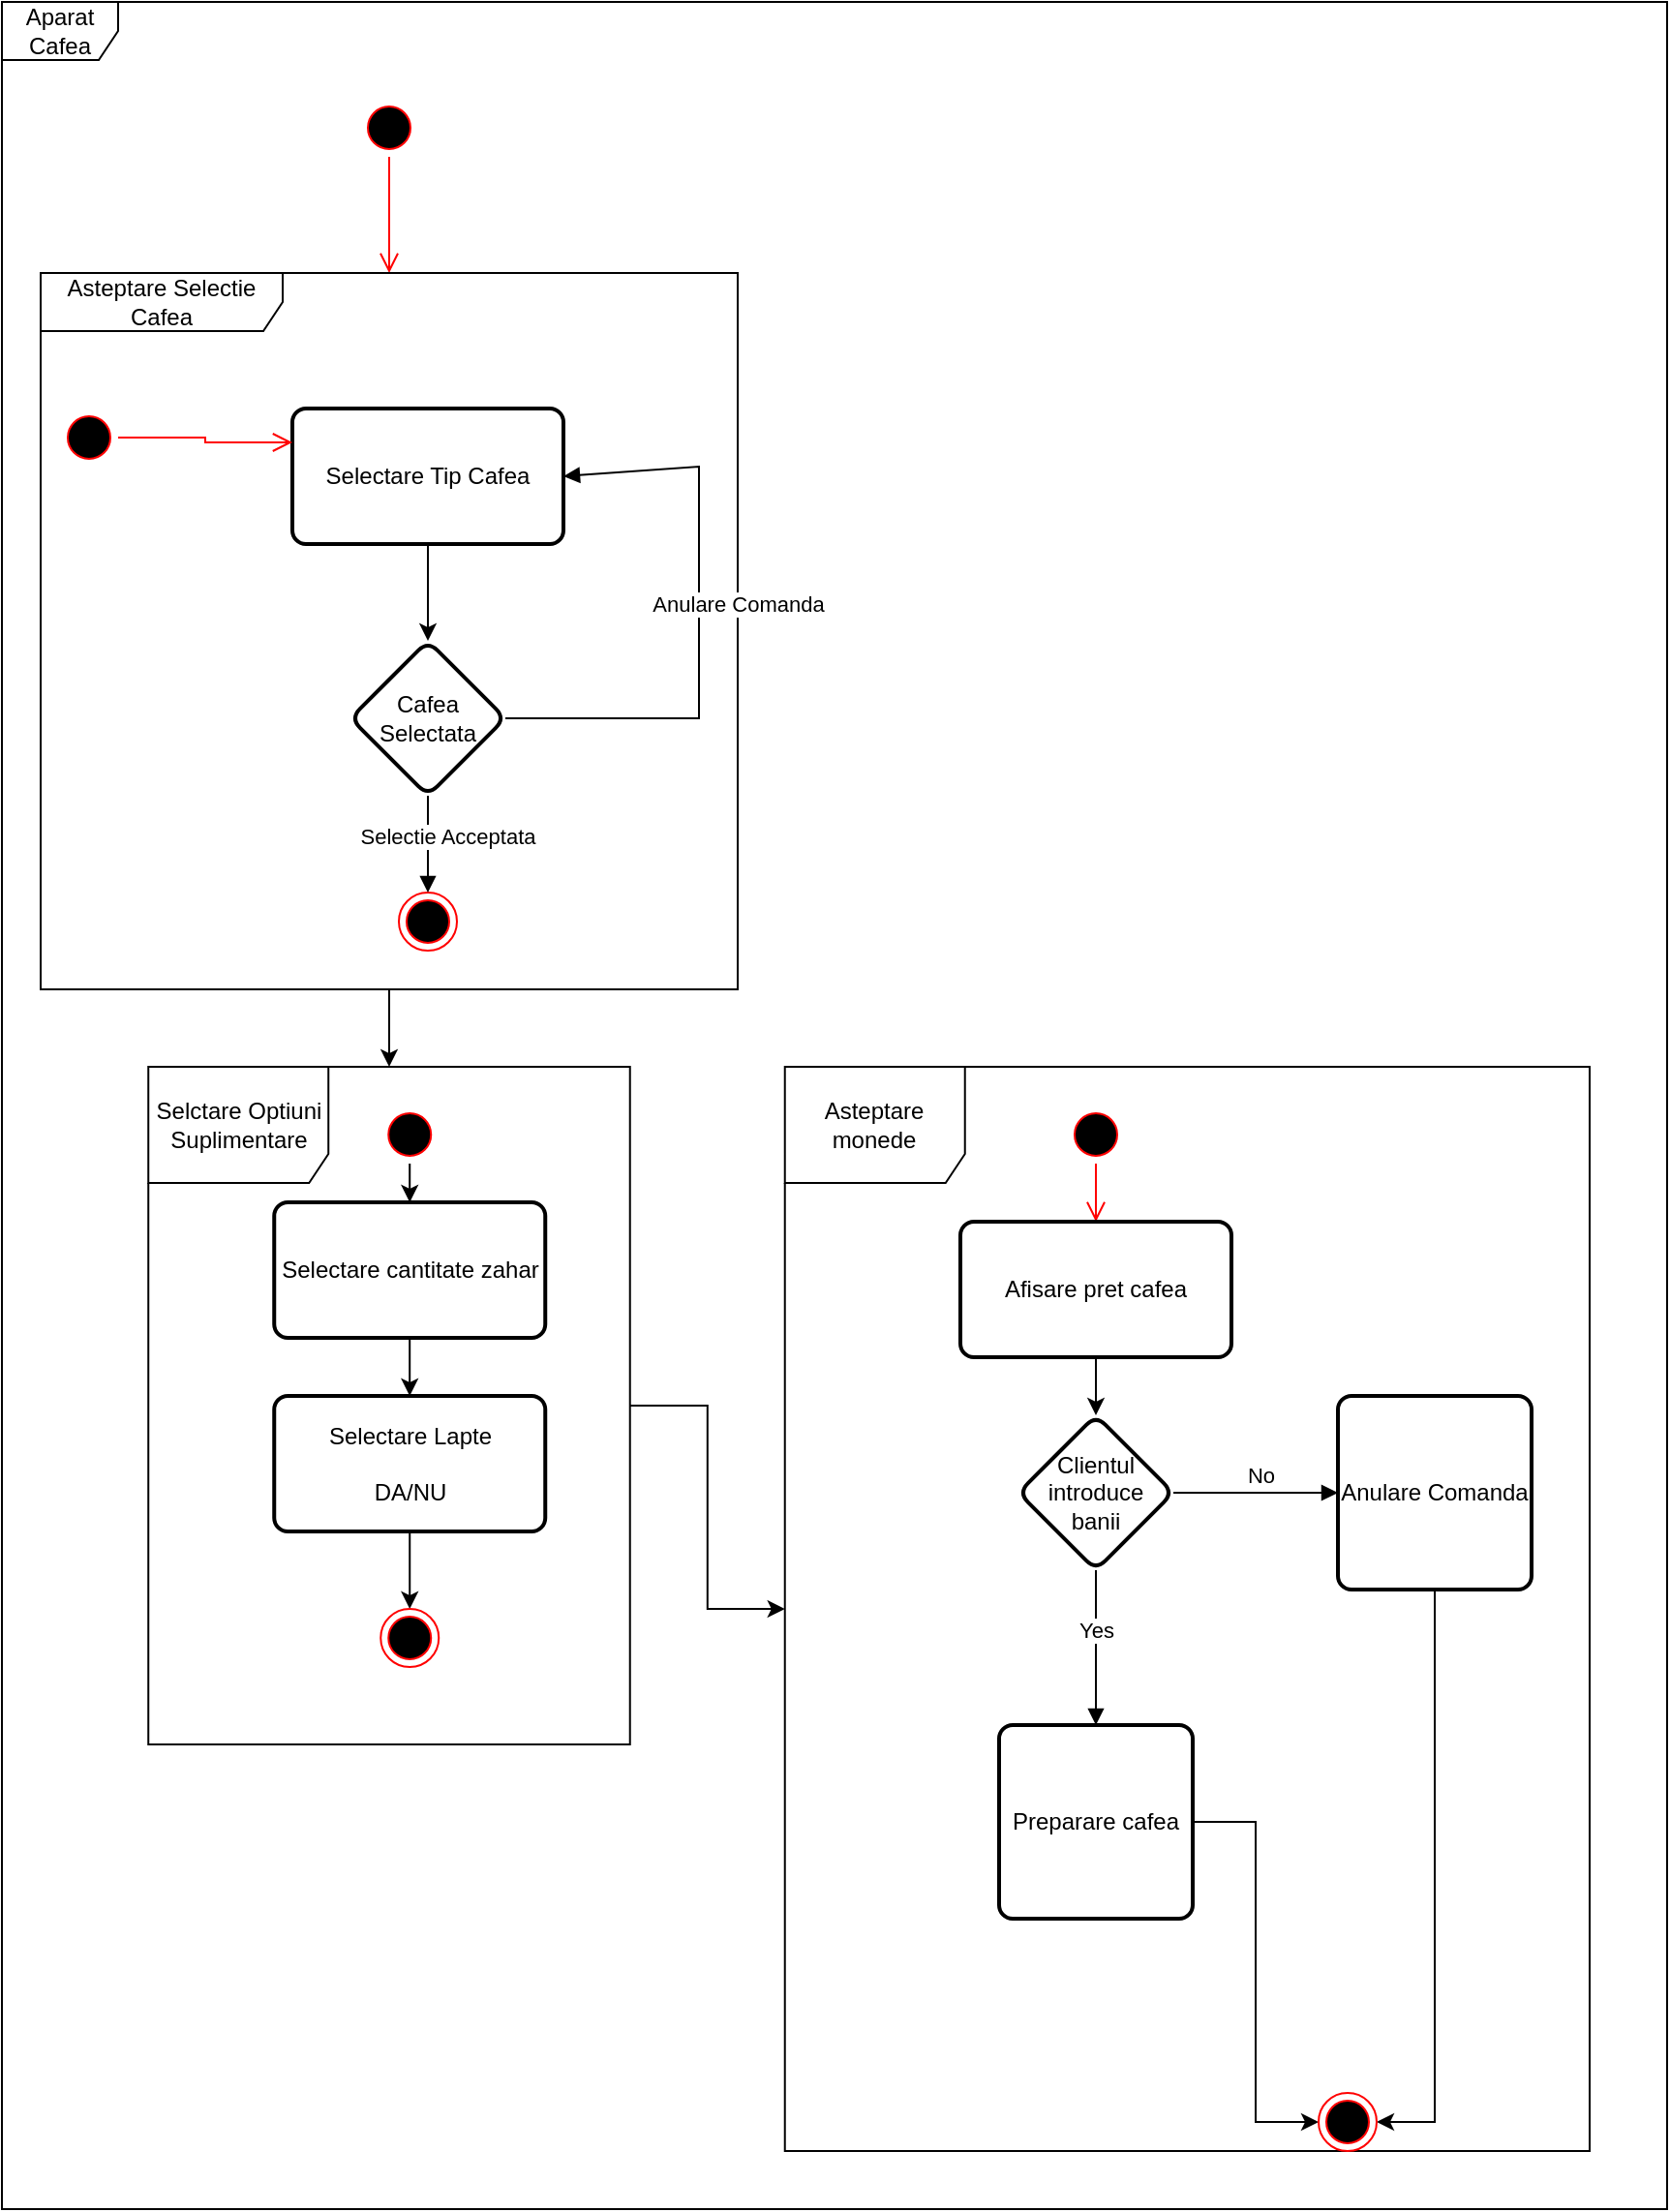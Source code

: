 <mxfile version="17.4.3" type="github">
  <diagram id="aMV6ZaO-u6llb11fVrh8" name="Page-1">
    <mxGraphModel dx="1853" dy="985" grid="1" gridSize="10" guides="1" tooltips="1" connect="1" arrows="1" fold="1" page="1" pageScale="1" pageWidth="850" pageHeight="1100" math="0" shadow="0">
      <root>
        <mxCell id="0" />
        <mxCell id="1" parent="0" />
        <mxCell id="3dhQU3cEc3T1mFe6f6_r-49" value="Aparat Cafea" style="shape=umlFrame;whiteSpace=wrap;html=1;" vertex="1" parent="1">
          <mxGeometry x="-70" y="230" width="860" height="1140" as="geometry" />
        </mxCell>
        <mxCell id="3dhQU3cEc3T1mFe6f6_r-1" value="" style="ellipse;html=1;shape=startState;fillColor=#000000;strokeColor=#ff0000;" vertex="1" parent="1">
          <mxGeometry x="115" y="280" width="30" height="30" as="geometry" />
        </mxCell>
        <mxCell id="3dhQU3cEc3T1mFe6f6_r-2" value="" style="edgeStyle=orthogonalEdgeStyle;html=1;verticalAlign=bottom;endArrow=open;endSize=8;strokeColor=#ff0000;rounded=0;" edge="1" source="3dhQU3cEc3T1mFe6f6_r-1" parent="1" target="3dhQU3cEc3T1mFe6f6_r-4">
          <mxGeometry relative="1" as="geometry">
            <mxPoint x="135" y="330" as="targetPoint" />
          </mxGeometry>
        </mxCell>
        <mxCell id="3dhQU3cEc3T1mFe6f6_r-19" style="edgeStyle=orthogonalEdgeStyle;rounded=0;orthogonalLoop=1;jettySize=auto;html=1;" edge="1" parent="1" source="3dhQU3cEc3T1mFe6f6_r-4" target="3dhQU3cEc3T1mFe6f6_r-20">
          <mxGeometry relative="1" as="geometry">
            <mxPoint x="117.5" y="810.0" as="targetPoint" />
          </mxGeometry>
        </mxCell>
        <mxCell id="3dhQU3cEc3T1mFe6f6_r-4" value="Asteptare Selectie Cafea" style="shape=umlFrame;whiteSpace=wrap;html=1;width=125;height=30;" vertex="1" parent="1">
          <mxGeometry x="-50" y="370" width="360" height="370" as="geometry" />
        </mxCell>
        <mxCell id="3dhQU3cEc3T1mFe6f6_r-10" value="" style="edgeStyle=orthogonalEdgeStyle;rounded=0;orthogonalLoop=1;jettySize=auto;html=1;" edge="1" parent="1" source="3dhQU3cEc3T1mFe6f6_r-5" target="3dhQU3cEc3T1mFe6f6_r-9">
          <mxGeometry relative="1" as="geometry">
            <Array as="points">
              <mxPoint x="150" y="540" />
              <mxPoint x="150" y="540" />
            </Array>
          </mxGeometry>
        </mxCell>
        <mxCell id="3dhQU3cEc3T1mFe6f6_r-5" value="Selectare Tip Cafea" style="rounded=1;whiteSpace=wrap;html=1;absoluteArcSize=1;arcSize=14;strokeWidth=2;" vertex="1" parent="1">
          <mxGeometry x="80" y="440" width="140" height="70" as="geometry" />
        </mxCell>
        <mxCell id="3dhQU3cEc3T1mFe6f6_r-6" value="" style="ellipse;html=1;shape=startState;fillColor=#000000;strokeColor=#ff0000;" vertex="1" parent="1">
          <mxGeometry x="-40" y="440" width="30" height="30" as="geometry" />
        </mxCell>
        <mxCell id="3dhQU3cEc3T1mFe6f6_r-7" value="" style="edgeStyle=orthogonalEdgeStyle;html=1;verticalAlign=bottom;endArrow=open;endSize=8;strokeColor=#ff0000;rounded=0;entryX=0;entryY=0.25;entryDx=0;entryDy=0;" edge="1" source="3dhQU3cEc3T1mFe6f6_r-6" parent="1" target="3dhQU3cEc3T1mFe6f6_r-5">
          <mxGeometry relative="1" as="geometry">
            <mxPoint x="-5" y="530" as="targetPoint" />
          </mxGeometry>
        </mxCell>
        <mxCell id="3dhQU3cEc3T1mFe6f6_r-9" value="Cafea Selectata" style="rhombus;whiteSpace=wrap;html=1;rounded=1;arcSize=14;strokeWidth=2;" vertex="1" parent="1">
          <mxGeometry x="110" y="560" width="80" height="80" as="geometry" />
        </mxCell>
        <mxCell id="3dhQU3cEc3T1mFe6f6_r-11" value="" style="ellipse;html=1;shape=endState;fillColor=#000000;strokeColor=#ff0000;" vertex="1" parent="1">
          <mxGeometry x="135" y="690" width="30" height="30" as="geometry" />
        </mxCell>
        <mxCell id="3dhQU3cEc3T1mFe6f6_r-17" value="Anulare Comanda" style="html=1;verticalAlign=bottom;endArrow=block;rounded=0;entryX=1;entryY=0.5;entryDx=0;entryDy=0;exitX=1;exitY=0.5;exitDx=0;exitDy=0;" edge="1" parent="1" source="3dhQU3cEc3T1mFe6f6_r-9" target="3dhQU3cEc3T1mFe6f6_r-5">
          <mxGeometry x="-0.001" y="-20" width="80" relative="1" as="geometry">
            <mxPoint x="200" y="600" as="sourcePoint" />
            <mxPoint x="280" y="600" as="targetPoint" />
            <Array as="points">
              <mxPoint x="290" y="600" />
              <mxPoint x="290" y="470" />
            </Array>
            <mxPoint as="offset" />
          </mxGeometry>
        </mxCell>
        <mxCell id="3dhQU3cEc3T1mFe6f6_r-18" value="Selectie Acceptata" style="html=1;verticalAlign=bottom;endArrow=block;rounded=0;entryX=0.5;entryY=0;entryDx=0;entryDy=0;" edge="1" parent="1" source="3dhQU3cEc3T1mFe6f6_r-9" target="3dhQU3cEc3T1mFe6f6_r-11">
          <mxGeometry x="0.2" y="10" width="80" relative="1" as="geometry">
            <mxPoint x="20" y="650" as="sourcePoint" />
            <mxPoint x="100" y="650" as="targetPoint" />
            <mxPoint as="offset" />
          </mxGeometry>
        </mxCell>
        <mxCell id="3dhQU3cEc3T1mFe6f6_r-35" value="" style="edgeStyle=orthogonalEdgeStyle;rounded=0;orthogonalLoop=1;jettySize=auto;html=1;" edge="1" parent="1" source="3dhQU3cEc3T1mFe6f6_r-20" target="3dhQU3cEc3T1mFe6f6_r-34">
          <mxGeometry relative="1" as="geometry" />
        </mxCell>
        <mxCell id="3dhQU3cEc3T1mFe6f6_r-20" value="Selctare Optiuni Suplimentare" style="shape=umlFrame;whiteSpace=wrap;html=1;width=93;height=60;" vertex="1" parent="1">
          <mxGeometry x="5.62" y="780" width="248.75" height="350" as="geometry" />
        </mxCell>
        <mxCell id="3dhQU3cEc3T1mFe6f6_r-29" value="" style="edgeStyle=orthogonalEdgeStyle;rounded=0;orthogonalLoop=1;jettySize=auto;html=1;" edge="1" parent="1" source="3dhQU3cEc3T1mFe6f6_r-23" target="3dhQU3cEc3T1mFe6f6_r-28">
          <mxGeometry relative="1" as="geometry" />
        </mxCell>
        <mxCell id="3dhQU3cEc3T1mFe6f6_r-23" value="Selectare cantitate zahar" style="rounded=1;whiteSpace=wrap;html=1;absoluteArcSize=1;arcSize=14;strokeWidth=2;" vertex="1" parent="1">
          <mxGeometry x="70.62" y="850" width="140" height="70" as="geometry" />
        </mxCell>
        <mxCell id="3dhQU3cEc3T1mFe6f6_r-26" style="edgeStyle=orthogonalEdgeStyle;rounded=0;orthogonalLoop=1;jettySize=auto;html=1;entryX=0.5;entryY=0;entryDx=0;entryDy=0;" edge="1" parent="1" source="3dhQU3cEc3T1mFe6f6_r-24" target="3dhQU3cEc3T1mFe6f6_r-23">
          <mxGeometry relative="1" as="geometry" />
        </mxCell>
        <mxCell id="3dhQU3cEc3T1mFe6f6_r-24" value="" style="ellipse;html=1;shape=startState;fillColor=#000000;strokeColor=#ff0000;" vertex="1" parent="1">
          <mxGeometry x="125.62" y="800" width="30" height="30" as="geometry" />
        </mxCell>
        <mxCell id="3dhQU3cEc3T1mFe6f6_r-31" style="edgeStyle=orthogonalEdgeStyle;rounded=0;orthogonalLoop=1;jettySize=auto;html=1;entryX=0.5;entryY=0;entryDx=0;entryDy=0;" edge="1" parent="1" source="3dhQU3cEc3T1mFe6f6_r-28" target="3dhQU3cEc3T1mFe6f6_r-30">
          <mxGeometry relative="1" as="geometry" />
        </mxCell>
        <mxCell id="3dhQU3cEc3T1mFe6f6_r-28" value="Selectare Lapte&lt;br&gt;&lt;br&gt;DA/NU" style="rounded=1;whiteSpace=wrap;html=1;absoluteArcSize=1;arcSize=14;strokeWidth=2;" vertex="1" parent="1">
          <mxGeometry x="70.62" y="950" width="140" height="70" as="geometry" />
        </mxCell>
        <mxCell id="3dhQU3cEc3T1mFe6f6_r-30" value="" style="ellipse;html=1;shape=endState;fillColor=#000000;strokeColor=#ff0000;" vertex="1" parent="1">
          <mxGeometry x="125.62" y="1060" width="30" height="30" as="geometry" />
        </mxCell>
        <mxCell id="3dhQU3cEc3T1mFe6f6_r-34" value="Asteptare monede" style="shape=umlFrame;whiteSpace=wrap;html=1;width=93;height=60;" vertex="1" parent="1">
          <mxGeometry x="334.37" y="780" width="415.63" height="560" as="geometry" />
        </mxCell>
        <mxCell id="3dhQU3cEc3T1mFe6f6_r-36" value="" style="ellipse;html=1;shape=startState;fillColor=#000000;strokeColor=#ff0000;" vertex="1" parent="1">
          <mxGeometry x="480" y="800" width="30" height="30" as="geometry" />
        </mxCell>
        <mxCell id="3dhQU3cEc3T1mFe6f6_r-37" value="" style="edgeStyle=orthogonalEdgeStyle;html=1;verticalAlign=bottom;endArrow=open;endSize=8;strokeColor=#ff0000;rounded=0;" edge="1" source="3dhQU3cEc3T1mFe6f6_r-36" parent="1">
          <mxGeometry relative="1" as="geometry">
            <mxPoint x="495" y="860" as="targetPoint" />
          </mxGeometry>
        </mxCell>
        <mxCell id="3dhQU3cEc3T1mFe6f6_r-41" value="" style="edgeStyle=orthogonalEdgeStyle;rounded=0;orthogonalLoop=1;jettySize=auto;html=1;" edge="1" parent="1" source="3dhQU3cEc3T1mFe6f6_r-38" target="3dhQU3cEc3T1mFe6f6_r-40">
          <mxGeometry relative="1" as="geometry" />
        </mxCell>
        <mxCell id="3dhQU3cEc3T1mFe6f6_r-38" value="Afisare pret cafea" style="rounded=1;whiteSpace=wrap;html=1;absoluteArcSize=1;arcSize=14;strokeWidth=2;" vertex="1" parent="1">
          <mxGeometry x="425" y="860" width="140" height="70" as="geometry" />
        </mxCell>
        <mxCell id="3dhQU3cEc3T1mFe6f6_r-40" value="Clientul introduce banii" style="rhombus;whiteSpace=wrap;html=1;rounded=1;arcSize=14;strokeWidth=2;" vertex="1" parent="1">
          <mxGeometry x="455" y="960" width="80" height="80" as="geometry" />
        </mxCell>
        <mxCell id="3dhQU3cEc3T1mFe6f6_r-46" value="Yes" style="html=1;verticalAlign=bottom;endArrow=block;rounded=0;exitX=0.5;exitY=1;exitDx=0;exitDy=0;entryX=0.5;entryY=0;entryDx=0;entryDy=0;" edge="1" parent="1" source="3dhQU3cEc3T1mFe6f6_r-40" target="3dhQU3cEc3T1mFe6f6_r-65">
          <mxGeometry width="80" relative="1" as="geometry">
            <mxPoint x="510" y="1050" as="sourcePoint" />
            <mxPoint x="495" y="1110" as="targetPoint" />
            <mxPoint as="offset" />
          </mxGeometry>
        </mxCell>
        <mxCell id="3dhQU3cEc3T1mFe6f6_r-67" style="edgeStyle=orthogonalEdgeStyle;rounded=0;orthogonalLoop=1;jettySize=auto;html=1;entryX=1;entryY=0.5;entryDx=0;entryDy=0;" edge="1" parent="1" source="3dhQU3cEc3T1mFe6f6_r-53" target="3dhQU3cEc3T1mFe6f6_r-66">
          <mxGeometry relative="1" as="geometry" />
        </mxCell>
        <mxCell id="3dhQU3cEc3T1mFe6f6_r-53" value="Anulare Comanda" style="rounded=1;whiteSpace=wrap;html=1;absoluteArcSize=1;arcSize=14;strokeWidth=2;" vertex="1" parent="1">
          <mxGeometry x="620" y="950" width="100" height="100" as="geometry" />
        </mxCell>
        <mxCell id="3dhQU3cEc3T1mFe6f6_r-58" value="No" style="html=1;verticalAlign=bottom;endArrow=block;rounded=0;exitX=1;exitY=0.5;exitDx=0;exitDy=0;entryX=0;entryY=0.5;entryDx=0;entryDy=0;" edge="1" parent="1" source="3dhQU3cEc3T1mFe6f6_r-40" target="3dhQU3cEc3T1mFe6f6_r-53">
          <mxGeometry x="0.059" width="80" relative="1" as="geometry">
            <mxPoint x="535" y="1060" as="sourcePoint" />
            <mxPoint x="615" y="1060" as="targetPoint" />
            <mxPoint as="offset" />
          </mxGeometry>
        </mxCell>
        <mxCell id="3dhQU3cEc3T1mFe6f6_r-68" style="edgeStyle=orthogonalEdgeStyle;rounded=0;orthogonalLoop=1;jettySize=auto;html=1;entryX=0;entryY=0.5;entryDx=0;entryDy=0;" edge="1" parent="1" source="3dhQU3cEc3T1mFe6f6_r-65" target="3dhQU3cEc3T1mFe6f6_r-66">
          <mxGeometry relative="1" as="geometry" />
        </mxCell>
        <mxCell id="3dhQU3cEc3T1mFe6f6_r-65" value="Preparare cafea" style="rounded=1;whiteSpace=wrap;html=1;absoluteArcSize=1;arcSize=14;strokeWidth=2;" vertex="1" parent="1">
          <mxGeometry x="445" y="1120" width="100" height="100" as="geometry" />
        </mxCell>
        <mxCell id="3dhQU3cEc3T1mFe6f6_r-66" value="" style="ellipse;html=1;shape=endState;fillColor=#000000;strokeColor=#ff0000;" vertex="1" parent="1">
          <mxGeometry x="610" y="1310" width="30" height="30" as="geometry" />
        </mxCell>
      </root>
    </mxGraphModel>
  </diagram>
</mxfile>
